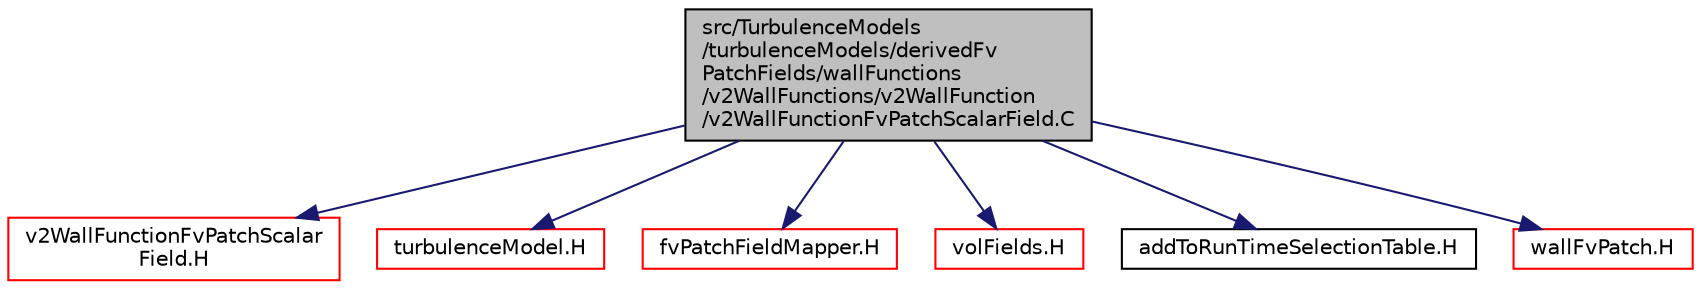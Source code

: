 digraph "src/TurbulenceModels/turbulenceModels/derivedFvPatchFields/wallFunctions/v2WallFunctions/v2WallFunction/v2WallFunctionFvPatchScalarField.C"
{
  bgcolor="transparent";
  edge [fontname="Helvetica",fontsize="10",labelfontname="Helvetica",labelfontsize="10"];
  node [fontname="Helvetica",fontsize="10",shape=record];
  Node0 [label="src/TurbulenceModels\l/turbulenceModels/derivedFv\lPatchFields/wallFunctions\l/v2WallFunctions/v2WallFunction\l/v2WallFunctionFvPatchScalarField.C",height=0.2,width=0.4,color="black", fillcolor="grey75", style="filled", fontcolor="black"];
  Node0 -> Node1 [color="midnightblue",fontsize="10",style="solid",fontname="Helvetica"];
  Node1 [label="v2WallFunctionFvPatchScalar\lField.H",height=0.2,width=0.4,color="red",URL="$a17909.html"];
  Node0 -> Node206 [color="midnightblue",fontsize="10",style="solid",fontname="Helvetica"];
  Node206 [label="turbulenceModel.H",height=0.2,width=0.4,color="red",URL="$a18236.html"];
  Node0 -> Node329 [color="midnightblue",fontsize="10",style="solid",fontname="Helvetica"];
  Node329 [label="fvPatchFieldMapper.H",height=0.2,width=0.4,color="red",URL="$a02630.html"];
  Node0 -> Node222 [color="midnightblue",fontsize="10",style="solid",fontname="Helvetica"];
  Node222 [label="volFields.H",height=0.2,width=0.4,color="red",URL="$a02912.html"];
  Node0 -> Node330 [color="midnightblue",fontsize="10",style="solid",fontname="Helvetica"];
  Node330 [label="addToRunTimeSelectionTable.H",height=0.2,width=0.4,color="black",URL="$a09989.html",tooltip="Macros for easy insertion into run-time selection tables. "];
  Node0 -> Node331 [color="midnightblue",fontsize="10",style="solid",fontname="Helvetica"];
  Node331 [label="wallFvPatch.H",height=0.2,width=0.4,color="red",URL="$a03860.html"];
}
